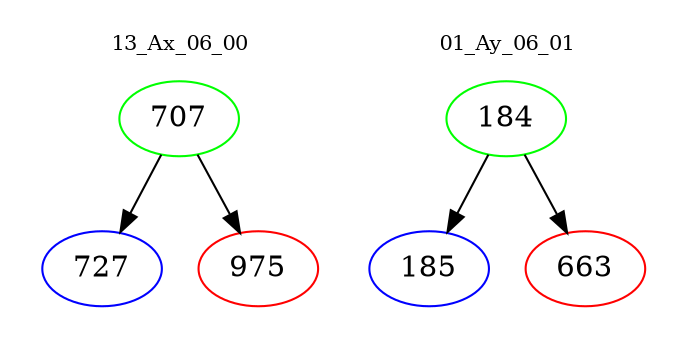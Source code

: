 digraph{
subgraph cluster_0 {
color = white
label = "13_Ax_06_00";
fontsize=10;
T0_707 [label="707", color="green"]
T0_707 -> T0_727 [color="black"]
T0_727 [label="727", color="blue"]
T0_707 -> T0_975 [color="black"]
T0_975 [label="975", color="red"]
}
subgraph cluster_1 {
color = white
label = "01_Ay_06_01";
fontsize=10;
T1_184 [label="184", color="green"]
T1_184 -> T1_185 [color="black"]
T1_185 [label="185", color="blue"]
T1_184 -> T1_663 [color="black"]
T1_663 [label="663", color="red"]
}
}
